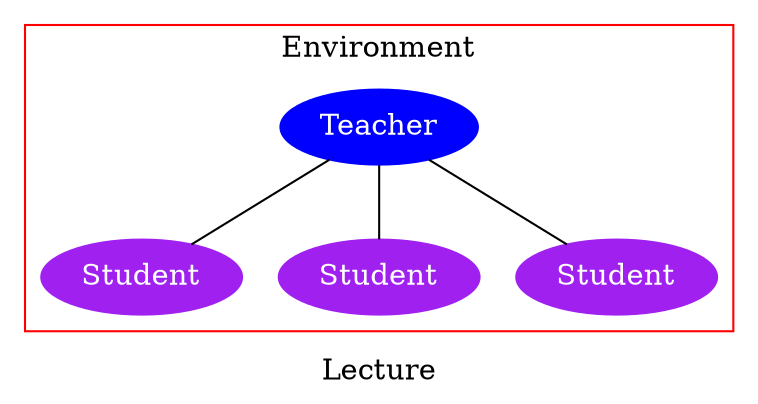 graph G {
  node [style = filled; color = purple; fontcolor = white;];
  label = "Lecture";
  
  t1 [label = "Teacher";color = blue;];
  s1 [label = "Student";];
  s2 [label = "Student";];
  s3 [label = "Student";];
  
  subgraph cluster_env {
    color = red;
    label = "Environment";
    t1 -- s1;
    t1 -- s2;
    t1 -- s3;
  }
}